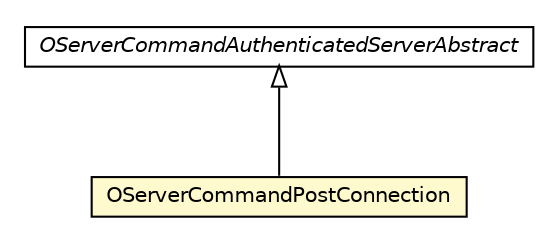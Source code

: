 #!/usr/local/bin/dot
#
# Class diagram 
# Generated by UMLGraph version R5_6-24-gf6e263 (http://www.umlgraph.org/)
#

digraph G {
	edge [fontname="Helvetica",fontsize=10,labelfontname="Helvetica",labelfontsize=10];
	node [fontname="Helvetica",fontsize=10,shape=plaintext];
	nodesep=0.25;
	ranksep=0.5;
	// com.orientechnologies.orient.server.network.protocol.http.command.OServerCommandAuthenticatedServerAbstract
	c6578153 [label=<<table title="com.orientechnologies.orient.server.network.protocol.http.command.OServerCommandAuthenticatedServerAbstract" border="0" cellborder="1" cellspacing="0" cellpadding="2" port="p" href="../OServerCommandAuthenticatedServerAbstract.html">
		<tr><td><table border="0" cellspacing="0" cellpadding="1">
<tr><td align="center" balign="center"><font face="Helvetica-Oblique"> OServerCommandAuthenticatedServerAbstract </font></td></tr>
		</table></td></tr>
		</table>>, URL="../OServerCommandAuthenticatedServerAbstract.html", fontname="Helvetica", fontcolor="black", fontsize=10.0];
	// com.orientechnologies.orient.server.network.protocol.http.command.put.OServerCommandPostConnection
	c6578159 [label=<<table title="com.orientechnologies.orient.server.network.protocol.http.command.put.OServerCommandPostConnection" border="0" cellborder="1" cellspacing="0" cellpadding="2" port="p" bgcolor="lemonChiffon" href="./OServerCommandPostConnection.html">
		<tr><td><table border="0" cellspacing="0" cellpadding="1">
<tr><td align="center" balign="center"> OServerCommandPostConnection </td></tr>
		</table></td></tr>
		</table>>, URL="./OServerCommandPostConnection.html", fontname="Helvetica", fontcolor="black", fontsize=10.0];
	//com.orientechnologies.orient.server.network.protocol.http.command.put.OServerCommandPostConnection extends com.orientechnologies.orient.server.network.protocol.http.command.OServerCommandAuthenticatedServerAbstract
	c6578153:p -> c6578159:p [dir=back,arrowtail=empty];
}

